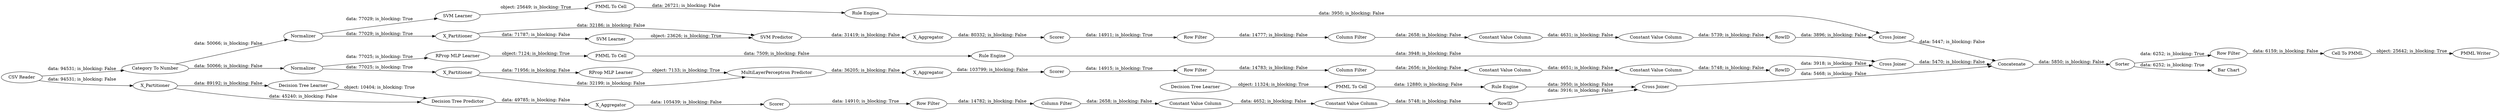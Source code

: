 digraph {
	"-2602296193527911638_53" [label="Row Filter"]
	"-2602296193527911638_59" [label="Bar Chart"]
	"-2602296193527911638_61" [label="PMML Writer"]
	"4160311100530239855_292" [label="Constant Value Column"]
	"-7333689523950572582_7" [label=X_Aggregator]
	"-1839073556890688387_39" [label="Cross Joiner"]
	"6005376321674929134_40" [label=Scorer]
	"6005376321674929134_2" [label=X_Partitioner]
	"-3787051927501796445_22" [label="PMML To Cell"]
	"4160311100530239855_290" [label="Constant Value Column"]
	"5839202710138823350_9" [label="Row Filter"]
	"-7333689523950572582_39" [label=Scorer]
	"-7333689523950572582_38" [label="Cross Joiner"]
	"-1839073556890688387_41" [label=Scorer]
	"-1839073556890688387_7" [label=X_Aggregator]
	"6005376321674929134_31" [label="RProp MLP Learner"]
	"-7333689523950572582_32" [label="Decision Tree Predictor"]
	"4160311100530239855_293" [label=RowID]
	"4160311100530239855_294" [label="Column Filter"]
	"-1839073556890688387_31" [label="SVM Learner"]
	"947631350077054754_34" [label="PMML To Cell"]
	"-1839073556890688387_40" [label=Normalizer]
	"-2602296193527911638_62" [label="CSV Reader"]
	"4160311100530239855_9" [label="Row Filter"]
	"6005376321674929134_32" [label="MultiLayerPerceptron Predictor"]
	"-3787051927501796445_35" [label="RProp MLP Learner"]
	"5839202710138823350_292" [label="Constant Value Column"]
	"-1839073556890688387_2" [label=X_Partitioner]
	"5839202710138823350_290" [label="Constant Value Column"]
	"-3787051927501796445_34" [label="Rule Engine"]
	"5839202710138823350_293" [label=RowID]
	"947631350077054754_33" [label="SVM Learner"]
	"8086692425662931542_294" [label="Column Filter"]
	"9220877457723859861_34" [label="Rule Engine"]
	"6005376321674929134_38" [label="Cross Joiner"]
	"5839202710138823350_294" [label="Column Filter"]
	"-1839073556890688387_32" [label="SVM Predictor"]
	"-7333689523950572582_2" [label=X_Partitioner]
	"9220877457723859861_33" [label="Decision Tree Learner"]
	"-2602296193527911638_58" [label="Category To Number"]
	"8086692425662931542_292" [label="Constant Value Column"]
	"8086692425662931542_290" [label="Constant Value Column"]
	"8086692425662931542_9" [label="Row Filter"]
	"-2602296193527911638_60" [label=Concatenate]
	"-7333689523950572582_31" [label="Decision Tree Learner"]
	"9220877457723859861_28" [label="PMML To Cell"]
	"8086692425662931542_293" [label=RowID]
	"-2602296193527911638_54" [label="Cell To PMML"]
	"947631350077054754_35" [label="Rule Engine"]
	"6005376321674929134_39" [label=Normalizer]
	"6005376321674929134_7" [label=X_Aggregator]
	"-2602296193527911638_52" [label=Sorter]
	"6005376321674929134_38" -> "-2602296193527911638_60" [label="data: 5470; is_blocking: False"]
	"-1839073556890688387_7" -> "-1839073556890688387_41" [label="data: 80332; is_blocking: False"]
	"-1839073556890688387_39" -> "-2602296193527911638_60" [label="data: 5447; is_blocking: False"]
	"-2602296193527911638_58" -> "-1839073556890688387_40" [label="data: 50066; is_blocking: False"]
	"947631350077054754_34" -> "947631350077054754_35" [label="data: 26721; is_blocking: False"]
	"-7333689523950572582_2" -> "-7333689523950572582_32" [label="data: 45240; is_blocking: False"]
	"-2602296193527911638_62" -> "-7333689523950572582_2" [label="data: 94531; is_blocking: False"]
	"6005376321674929134_2" -> "6005376321674929134_32" [label="data: 32199; is_blocking: False"]
	"-7333689523950572582_39" -> "8086692425662931542_9" [label="data: 14910; is_blocking: True"]
	"-2602296193527911638_60" -> "-2602296193527911638_52" [label="data: 5850; is_blocking: False"]
	"-2602296193527911638_58" -> "6005376321674929134_39" [label="data: 50066; is_blocking: False"]
	"-3787051927501796445_22" -> "-3787051927501796445_34" [label="data: 7509; is_blocking: False"]
	"9220877457723859861_28" -> "9220877457723859861_34" [label="data: 12880; is_blocking: False"]
	"-1839073556890688387_41" -> "5839202710138823350_9" [label="data: 14911; is_blocking: True"]
	"-2602296193527911638_54" -> "-2602296193527911638_61" [label="object: 25642; is_blocking: True"]
	"8086692425662931542_292" -> "8086692425662931542_293" [label="data: 5748; is_blocking: False"]
	"-7333689523950572582_2" -> "-7333689523950572582_31" [label="data: 89192; is_blocking: False"]
	"9220877457723859861_34" -> "-7333689523950572582_38" [label="data: 3950; is_blocking: False"]
	"9220877457723859861_33" -> "9220877457723859861_28" [label="object: 11324; is_blocking: True"]
	"-1839073556890688387_2" -> "-1839073556890688387_32" [label="data: 32186; is_blocking: False"]
	"8086692425662931542_294" -> "8086692425662931542_290" [label="data: 2658; is_blocking: False"]
	"6005376321674929134_40" -> "4160311100530239855_9" [label="data: 14915; is_blocking: True"]
	"4160311100530239855_293" -> "6005376321674929134_38" [label="data: 3918; is_blocking: False"]
	"5839202710138823350_9" -> "5839202710138823350_294" [label="data: 14777; is_blocking: False"]
	"-1839073556890688387_40" -> "947631350077054754_33" [label="data: 77029; is_blocking: True"]
	"-2602296193527911638_53" -> "-2602296193527911638_54" [label="data: 6159; is_blocking: False"]
	"-3787051927501796445_35" -> "-3787051927501796445_22" [label="object: 7124; is_blocking: True"]
	"4160311100530239855_294" -> "4160311100530239855_290" [label="data: 2656; is_blocking: False"]
	"-2602296193527911638_52" -> "-2602296193527911638_53" [label="data: 6252; is_blocking: True"]
	"-7333689523950572582_32" -> "-7333689523950572582_7" [label="data: 49785; is_blocking: False"]
	"4160311100530239855_290" -> "4160311100530239855_292" [label="data: 4651; is_blocking: False"]
	"5839202710138823350_293" -> "-1839073556890688387_39" [label="data: 3896; is_blocking: False"]
	"6005376321674929134_7" -> "6005376321674929134_40" [label="data: 103799; is_blocking: False"]
	"-1839073556890688387_31" -> "-1839073556890688387_32" [label="object: 23626; is_blocking: True"]
	"-1839073556890688387_32" -> "-1839073556890688387_7" [label="data: 31419; is_blocking: False"]
	"-7333689523950572582_7" -> "-7333689523950572582_39" [label="data: 105439; is_blocking: False"]
	"6005376321674929134_32" -> "6005376321674929134_7" [label="data: 36205; is_blocking: False"]
	"-1839073556890688387_40" -> "-1839073556890688387_2" [label="data: 77029; is_blocking: True"]
	"-7333689523950572582_38" -> "-2602296193527911638_60" [label="data: 5468; is_blocking: False"]
	"8086692425662931542_9" -> "8086692425662931542_294" [label="data: 14782; is_blocking: False"]
	"5839202710138823350_290" -> "5839202710138823350_292" [label="data: 4631; is_blocking: False"]
	"8086692425662931542_290" -> "8086692425662931542_292" [label="data: 4652; is_blocking: False"]
	"5839202710138823350_292" -> "5839202710138823350_293" [label="data: 5739; is_blocking: False"]
	"4160311100530239855_292" -> "4160311100530239855_293" [label="data: 5748; is_blocking: False"]
	"5839202710138823350_294" -> "5839202710138823350_290" [label="data: 2658; is_blocking: False"]
	"947631350077054754_35" -> "-1839073556890688387_39" [label="data: 3950; is_blocking: False"]
	"-2602296193527911638_52" -> "-2602296193527911638_59" [label="data: 6252; is_blocking: True"]
	"947631350077054754_33" -> "947631350077054754_34" [label="object: 25649; is_blocking: True"]
	"6005376321674929134_39" -> "-3787051927501796445_35" [label="data: 77025; is_blocking: True"]
	"6005376321674929134_39" -> "6005376321674929134_2" [label="data: 77025; is_blocking: True"]
	"-1839073556890688387_2" -> "-1839073556890688387_31" [label="data: 71787; is_blocking: False"]
	"-7333689523950572582_31" -> "-7333689523950572582_32" [label="object: 10404; is_blocking: True"]
	"6005376321674929134_2" -> "6005376321674929134_31" [label="data: 71956; is_blocking: False"]
	"4160311100530239855_9" -> "4160311100530239855_294" [label="data: 14783; is_blocking: False"]
	"8086692425662931542_293" -> "-7333689523950572582_38" [label="data: 3916; is_blocking: False"]
	"6005376321674929134_31" -> "6005376321674929134_32" [label="object: 7133; is_blocking: True"]
	"-2602296193527911638_62" -> "-2602296193527911638_58" [label="data: 94531; is_blocking: False"]
	"-3787051927501796445_34" -> "6005376321674929134_38" [label="data: 3948; is_blocking: False"]
	rankdir=LR
}
